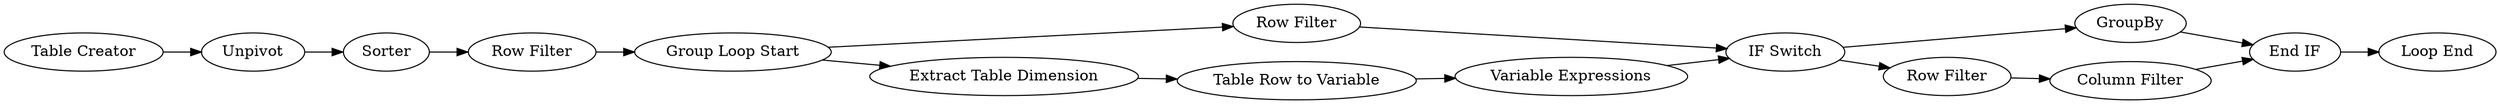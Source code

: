 digraph {
	2 [label=Unpivot]
	3 [label=Sorter]
	4 [label="Row Filter"]
	5 [label="Group Loop Start"]
	6 [label="Row Filter"]
	7 [label="Extract Table Dimension"]
	8 [label="Table Row to Variable"]
	9 [label="Variable Expressions"]
	10 [label="IF Switch"]
	11 [label=GroupBy]
	12 [label="End IF"]
	13 [label="Row Filter"]
	14 [label="Column Filter"]
	15 [label="Loop End"]
	16 [label="Table Creator"]
	2 -> 3
	3 -> 4
	4 -> 5
	5 -> 6
	5 -> 7
	6 -> 10
	7 -> 8
	8 -> 9
	9 -> 10
	10 -> 11
	10 -> 13
	11 -> 12
	12 -> 15
	13 -> 14
	14 -> 12
	16 -> 2
	rankdir=LR
}
